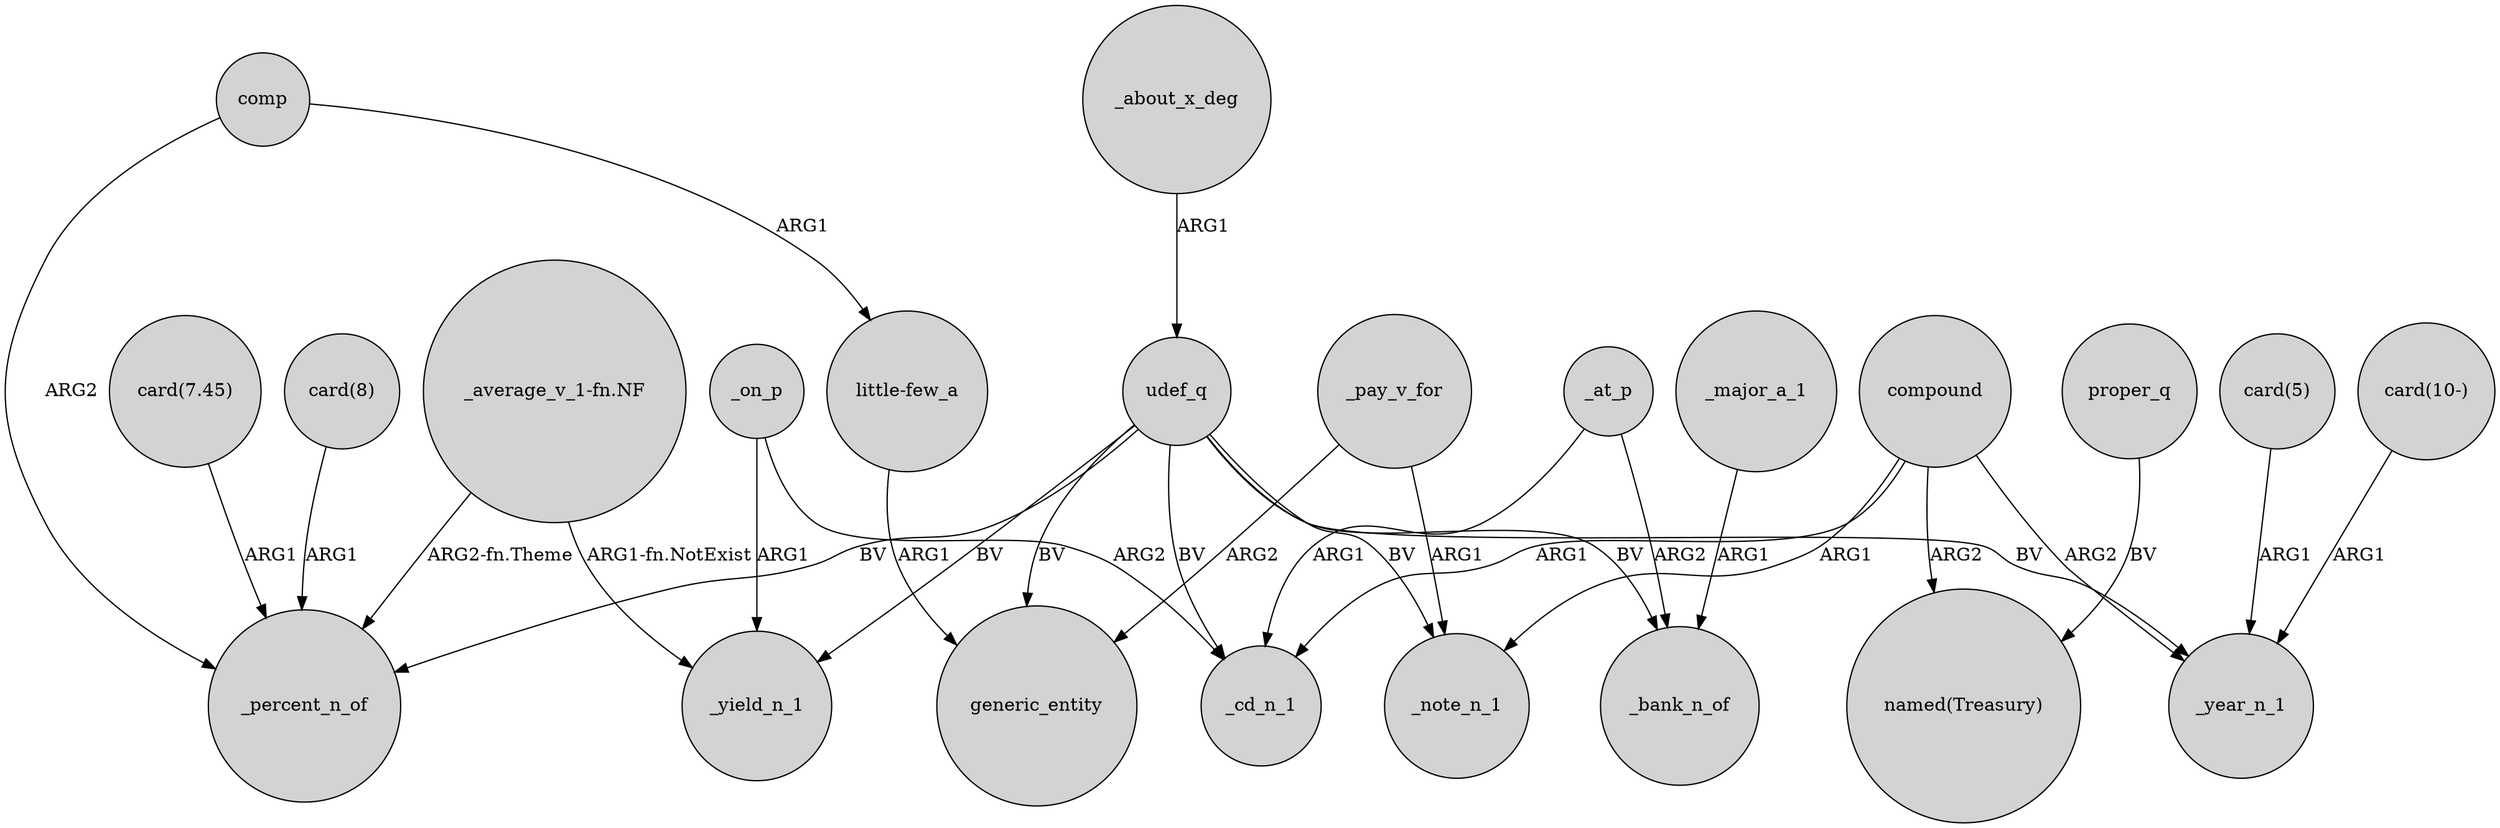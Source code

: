 digraph {
	node [shape=circle style=filled]
	"card(7.45)" -> _percent_n_of [label=ARG1]
	compound -> "named(Treasury)" [label=ARG2]
	"_average_v_1-fn.NF" -> _percent_n_of [label="ARG2-fn.Theme"]
	_pay_v_for -> _note_n_1 [label=ARG1]
	udef_q -> generic_entity [label=BV]
	_at_p -> _bank_n_of [label=ARG2]
	compound -> _note_n_1 [label=ARG1]
	"card(5)" -> _year_n_1 [label=ARG1]
	comp -> _percent_n_of [label=ARG2]
	"_average_v_1-fn.NF" -> _yield_n_1 [label="ARG1-fn.NotExist"]
	compound -> _cd_n_1 [label=ARG1]
	_pay_v_for -> generic_entity [label=ARG2]
	_about_x_deg -> udef_q [label=ARG1]
	udef_q -> _cd_n_1 [label=BV]
	"card(10-)" -> _year_n_1 [label=ARG1]
	_major_a_1 -> _bank_n_of [label=ARG1]
	comp -> "little-few_a" [label=ARG1]
	_at_p -> _cd_n_1 [label=ARG1]
	proper_q -> "named(Treasury)" [label=BV]
	_on_p -> _cd_n_1 [label=ARG2]
	compound -> _year_n_1 [label=ARG2]
	udef_q -> _year_n_1 [label=BV]
	"card(8)" -> _percent_n_of [label=ARG1]
	udef_q -> _percent_n_of [label=BV]
	_on_p -> _yield_n_1 [label=ARG1]
	udef_q -> _yield_n_1 [label=BV]
	udef_q -> _note_n_1 [label=BV]
	udef_q -> _bank_n_of [label=BV]
	"little-few_a" -> generic_entity [label=ARG1]
}
